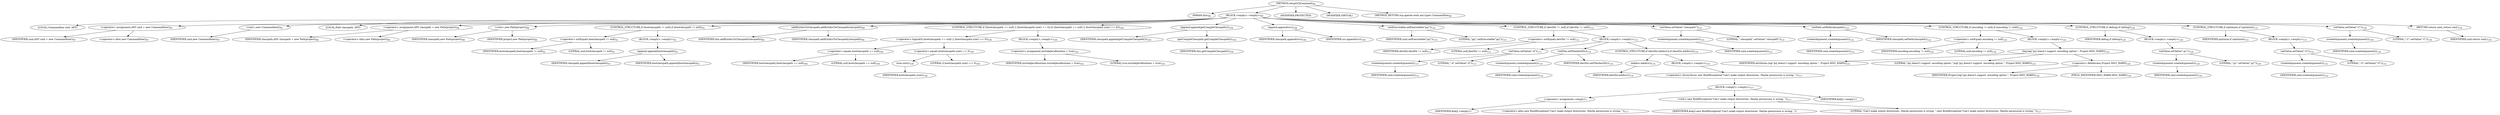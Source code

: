 digraph "setupGCJCommand" {  
"48" [label = <(METHOD,setupGCJCommand)<SUB>86</SUB>> ]
"12" [label = <(PARAM,this)<SUB>86</SUB>> ]
"49" [label = <(BLOCK,&lt;empty&gt;,&lt;empty&gt;)<SUB>86</SUB>> ]
"8" [label = <(LOCAL,Commandline cmd: ANY)> ]
"50" [label = <(&lt;operator&gt;.assignment,ANY cmd = new Commandline())<SUB>87</SUB>> ]
"51" [label = <(IDENTIFIER,cmd,ANY cmd = new Commandline())<SUB>87</SUB>> ]
"52" [label = <(&lt;operator&gt;.alloc,new Commandline())<SUB>87</SUB>> ]
"53" [label = <(&lt;init&gt;,new Commandline())<SUB>87</SUB>> ]
"7" [label = <(IDENTIFIER,cmd,new Commandline())<SUB>87</SUB>> ]
"10" [label = <(LOCAL,Path classpath: ANY)> ]
"54" [label = <(&lt;operator&gt;.assignment,ANY classpath = new Path(project))<SUB>88</SUB>> ]
"55" [label = <(IDENTIFIER,classpath,ANY classpath = new Path(project))<SUB>88</SUB>> ]
"56" [label = <(&lt;operator&gt;.alloc,new Path(project))<SUB>88</SUB>> ]
"57" [label = <(&lt;init&gt;,new Path(project))<SUB>88</SUB>> ]
"9" [label = <(IDENTIFIER,classpath,new Path(project))<SUB>88</SUB>> ]
"58" [label = <(IDENTIFIER,project,new Path(project))<SUB>88</SUB>> ]
"59" [label = <(CONTROL_STRUCTURE,if (bootclasspath != null),if (bootclasspath != null))<SUB>92</SUB>> ]
"60" [label = <(&lt;operator&gt;.notEquals,bootclasspath != null)<SUB>92</SUB>> ]
"61" [label = <(IDENTIFIER,bootclasspath,bootclasspath != null)<SUB>92</SUB>> ]
"62" [label = <(LITERAL,null,bootclasspath != null)<SUB>92</SUB>> ]
"63" [label = <(BLOCK,&lt;empty&gt;,&lt;empty&gt;)<SUB>92</SUB>> ]
"64" [label = <(append,append(bootclasspath))<SUB>93</SUB>> ]
"65" [label = <(IDENTIFIER,classpath,append(bootclasspath))<SUB>93</SUB>> ]
"66" [label = <(IDENTIFIER,bootclasspath,append(bootclasspath))<SUB>93</SUB>> ]
"67" [label = <(addExtdirsToClasspath,addExtdirsToClasspath(classpath))<SUB>98</SUB>> ]
"11" [label = <(IDENTIFIER,this,addExtdirsToClasspath(classpath))<SUB>98</SUB>> ]
"68" [label = <(IDENTIFIER,classpath,addExtdirsToClasspath(classpath))<SUB>98</SUB>> ]
"69" [label = <(CONTROL_STRUCTURE,if ((bootclasspath == null) || (bootclasspath.size() == 0)),if ((bootclasspath == null) || (bootclasspath.size() == 0)))<SUB>100</SUB>> ]
"70" [label = <(&lt;operator&gt;.logicalOr,(bootclasspath == null) || (bootclasspath.size() == 0))<SUB>100</SUB>> ]
"71" [label = <(&lt;operator&gt;.equals,bootclasspath == null)<SUB>100</SUB>> ]
"72" [label = <(IDENTIFIER,bootclasspath,bootclasspath == null)<SUB>100</SUB>> ]
"73" [label = <(LITERAL,null,bootclasspath == null)<SUB>100</SUB>> ]
"74" [label = <(&lt;operator&gt;.equals,bootclasspath.size() == 0)<SUB>100</SUB>> ]
"75" [label = <(size,size())<SUB>100</SUB>> ]
"76" [label = <(IDENTIFIER,bootclasspath,size())<SUB>100</SUB>> ]
"77" [label = <(LITERAL,0,bootclasspath.size() == 0)<SUB>100</SUB>> ]
"78" [label = <(BLOCK,&lt;empty&gt;,&lt;empty&gt;)<SUB>100</SUB>> ]
"79" [label = <(&lt;operator&gt;.assignment,includeJavaRuntime = true)<SUB>102</SUB>> ]
"80" [label = <(IDENTIFIER,includeJavaRuntime,includeJavaRuntime = true)<SUB>102</SUB>> ]
"81" [label = <(LITERAL,true,includeJavaRuntime = true)<SUB>102</SUB>> ]
"82" [label = <(append,append(getCompileClasspath()))<SUB>104</SUB>> ]
"83" [label = <(IDENTIFIER,classpath,append(getCompileClasspath()))<SUB>104</SUB>> ]
"84" [label = <(getCompileClasspath,getCompileClasspath())<SUB>104</SUB>> ]
"13" [label = <(IDENTIFIER,this,getCompileClasspath())<SUB>104</SUB>> ]
"85" [label = <(append,append(src))<SUB>108</SUB>> ]
"86" [label = <(IDENTIFIER,classpath,append(src))<SUB>108</SUB>> ]
"87" [label = <(IDENTIFIER,src,append(src))<SUB>108</SUB>> ]
"88" [label = <(setExecutable,setExecutable(&quot;gcj&quot;))<SUB>110</SUB>> ]
"89" [label = <(IDENTIFIER,cmd,setExecutable(&quot;gcj&quot;))<SUB>110</SUB>> ]
"90" [label = <(LITERAL,&quot;gcj&quot;,setExecutable(&quot;gcj&quot;))<SUB>110</SUB>> ]
"91" [label = <(CONTROL_STRUCTURE,if (destDir != null),if (destDir != null))<SUB>112</SUB>> ]
"92" [label = <(&lt;operator&gt;.notEquals,destDir != null)<SUB>112</SUB>> ]
"93" [label = <(IDENTIFIER,destDir,destDir != null)<SUB>112</SUB>> ]
"94" [label = <(LITERAL,null,destDir != null)<SUB>112</SUB>> ]
"95" [label = <(BLOCK,&lt;empty&gt;,&lt;empty&gt;)<SUB>112</SUB>> ]
"96" [label = <(setValue,setValue(&quot;-d&quot;))<SUB>113</SUB>> ]
"97" [label = <(createArgument,createArgument())<SUB>113</SUB>> ]
"98" [label = <(IDENTIFIER,cmd,createArgument())<SUB>113</SUB>> ]
"99" [label = <(LITERAL,&quot;-d&quot;,setValue(&quot;-d&quot;))<SUB>113</SUB>> ]
"100" [label = <(setFile,setFile(destDir))<SUB>114</SUB>> ]
"101" [label = <(createArgument,createArgument())<SUB>114</SUB>> ]
"102" [label = <(IDENTIFIER,cmd,createArgument())<SUB>114</SUB>> ]
"103" [label = <(IDENTIFIER,destDir,setFile(destDir))<SUB>114</SUB>> ]
"104" [label = <(CONTROL_STRUCTURE,if (destDir.mkdirs()),if (destDir.mkdirs()))<SUB>116</SUB>> ]
"105" [label = <(mkdirs,mkdirs())<SUB>116</SUB>> ]
"106" [label = <(IDENTIFIER,destDir,mkdirs())<SUB>116</SUB>> ]
"107" [label = <(BLOCK,&lt;empty&gt;,&lt;empty&gt;)<SUB>116</SUB>> ]
"108" [label = <(&lt;operator&gt;.throw,throw new BuildException(&quot;Can't make output directories. Maybe permission is wrong. &quot;);)<SUB>117</SUB>> ]
"109" [label = <(BLOCK,&lt;empty&gt;,&lt;empty&gt;)<SUB>117</SUB>> ]
"110" [label = <(&lt;operator&gt;.assignment,&lt;empty&gt;)> ]
"111" [label = <(IDENTIFIER,$obj2,&lt;empty&gt;)> ]
"112" [label = <(&lt;operator&gt;.alloc,new BuildException(&quot;Can't make output directories. Maybe permission is wrong. &quot;))<SUB>117</SUB>> ]
"113" [label = <(&lt;init&gt;,new BuildException(&quot;Can't make output directories. Maybe permission is wrong. &quot;))<SUB>117</SUB>> ]
"114" [label = <(IDENTIFIER,$obj2,new BuildException(&quot;Can't make output directories. Maybe permission is wrong. &quot;))> ]
"115" [label = <(LITERAL,&quot;Can't make output directories. Maybe permission is wrong. &quot;,new BuildException(&quot;Can't make output directories. Maybe permission is wrong. &quot;))<SUB>117</SUB>> ]
"116" [label = <(IDENTIFIER,$obj2,&lt;empty&gt;)> ]
"117" [label = <(setValue,setValue(&quot;-classpath&quot;))<SUB>121</SUB>> ]
"118" [label = <(createArgument,createArgument())<SUB>121</SUB>> ]
"119" [label = <(IDENTIFIER,cmd,createArgument())<SUB>121</SUB>> ]
"120" [label = <(LITERAL,&quot;-classpath&quot;,setValue(&quot;-classpath&quot;))<SUB>121</SUB>> ]
"121" [label = <(setPath,setPath(classpath))<SUB>122</SUB>> ]
"122" [label = <(createArgument,createArgument())<SUB>122</SUB>> ]
"123" [label = <(IDENTIFIER,cmd,createArgument())<SUB>122</SUB>> ]
"124" [label = <(IDENTIFIER,classpath,setPath(classpath))<SUB>122</SUB>> ]
"125" [label = <(CONTROL_STRUCTURE,if (encoding != null),if (encoding != null))<SUB>124</SUB>> ]
"126" [label = <(&lt;operator&gt;.notEquals,encoding != null)<SUB>124</SUB>> ]
"127" [label = <(IDENTIFIER,encoding,encoding != null)<SUB>124</SUB>> ]
"128" [label = <(LITERAL,null,encoding != null)<SUB>124</SUB>> ]
"129" [label = <(BLOCK,&lt;empty&gt;,&lt;empty&gt;)<SUB>124</SUB>> ]
"130" [label = <(log,log(&quot;gcj doesn't support -encoding option.&quot;, Project.MSG_WARN))<SUB>125</SUB>> ]
"131" [label = <(IDENTIFIER,attributes,log(&quot;gcj doesn't support -encoding option.&quot;, Project.MSG_WARN))<SUB>125</SUB>> ]
"132" [label = <(LITERAL,&quot;gcj doesn't support -encoding option.&quot;,log(&quot;gcj doesn't support -encoding option.&quot;, Project.MSG_WARN))<SUB>125</SUB>> ]
"133" [label = <(&lt;operator&gt;.fieldAccess,Project.MSG_WARN)<SUB>126</SUB>> ]
"134" [label = <(IDENTIFIER,Project,log(&quot;gcj doesn't support -encoding option.&quot;, Project.MSG_WARN))<SUB>126</SUB>> ]
"135" [label = <(FIELD_IDENTIFIER,MSG_WARN,MSG_WARN)<SUB>126</SUB>> ]
"136" [label = <(CONTROL_STRUCTURE,if (debug),if (debug))<SUB>128</SUB>> ]
"137" [label = <(IDENTIFIER,debug,if (debug))<SUB>128</SUB>> ]
"138" [label = <(BLOCK,&lt;empty&gt;,&lt;empty&gt;)<SUB>128</SUB>> ]
"139" [label = <(setValue,setValue(&quot;-g1&quot;))<SUB>129</SUB>> ]
"140" [label = <(createArgument,createArgument())<SUB>129</SUB>> ]
"141" [label = <(IDENTIFIER,cmd,createArgument())<SUB>129</SUB>> ]
"142" [label = <(LITERAL,&quot;-g1&quot;,setValue(&quot;-g1&quot;))<SUB>129</SUB>> ]
"143" [label = <(CONTROL_STRUCTURE,if (optimize),if (optimize))<SUB>131</SUB>> ]
"144" [label = <(IDENTIFIER,optimize,if (optimize))<SUB>131</SUB>> ]
"145" [label = <(BLOCK,&lt;empty&gt;,&lt;empty&gt;)<SUB>131</SUB>> ]
"146" [label = <(setValue,setValue(&quot;-O&quot;))<SUB>132</SUB>> ]
"147" [label = <(createArgument,createArgument())<SUB>132</SUB>> ]
"148" [label = <(IDENTIFIER,cmd,createArgument())<SUB>132</SUB>> ]
"149" [label = <(LITERAL,&quot;-O&quot;,setValue(&quot;-O&quot;))<SUB>132</SUB>> ]
"150" [label = <(setValue,setValue(&quot;-C&quot;))<SUB>138</SUB>> ]
"151" [label = <(createArgument,createArgument())<SUB>138</SUB>> ]
"152" [label = <(IDENTIFIER,cmd,createArgument())<SUB>138</SUB>> ]
"153" [label = <(LITERAL,&quot;-C&quot;,setValue(&quot;-C&quot;))<SUB>138</SUB>> ]
"154" [label = <(RETURN,return cmd;,return cmd;)<SUB>139</SUB>> ]
"155" [label = <(IDENTIFIER,cmd,return cmd;)<SUB>139</SUB>> ]
"156" [label = <(MODIFIER,PROTECTED)> ]
"157" [label = <(MODIFIER,VIRTUAL)> ]
"158" [label = <(METHOD_RETURN,org.apache.tools.ant.types.Commandline)<SUB>86</SUB>> ]
  "48" -> "12" 
  "48" -> "49" 
  "48" -> "156" 
  "48" -> "157" 
  "48" -> "158" 
  "49" -> "8" 
  "49" -> "50" 
  "49" -> "53" 
  "49" -> "10" 
  "49" -> "54" 
  "49" -> "57" 
  "49" -> "59" 
  "49" -> "67" 
  "49" -> "69" 
  "49" -> "82" 
  "49" -> "85" 
  "49" -> "88" 
  "49" -> "91" 
  "49" -> "117" 
  "49" -> "121" 
  "49" -> "125" 
  "49" -> "136" 
  "49" -> "143" 
  "49" -> "150" 
  "49" -> "154" 
  "50" -> "51" 
  "50" -> "52" 
  "53" -> "7" 
  "54" -> "55" 
  "54" -> "56" 
  "57" -> "9" 
  "57" -> "58" 
  "59" -> "60" 
  "59" -> "63" 
  "60" -> "61" 
  "60" -> "62" 
  "63" -> "64" 
  "64" -> "65" 
  "64" -> "66" 
  "67" -> "11" 
  "67" -> "68" 
  "69" -> "70" 
  "69" -> "78" 
  "70" -> "71" 
  "70" -> "74" 
  "71" -> "72" 
  "71" -> "73" 
  "74" -> "75" 
  "74" -> "77" 
  "75" -> "76" 
  "78" -> "79" 
  "79" -> "80" 
  "79" -> "81" 
  "82" -> "83" 
  "82" -> "84" 
  "84" -> "13" 
  "85" -> "86" 
  "85" -> "87" 
  "88" -> "89" 
  "88" -> "90" 
  "91" -> "92" 
  "91" -> "95" 
  "92" -> "93" 
  "92" -> "94" 
  "95" -> "96" 
  "95" -> "100" 
  "95" -> "104" 
  "96" -> "97" 
  "96" -> "99" 
  "97" -> "98" 
  "100" -> "101" 
  "100" -> "103" 
  "101" -> "102" 
  "104" -> "105" 
  "104" -> "107" 
  "105" -> "106" 
  "107" -> "108" 
  "108" -> "109" 
  "109" -> "110" 
  "109" -> "113" 
  "109" -> "116" 
  "110" -> "111" 
  "110" -> "112" 
  "113" -> "114" 
  "113" -> "115" 
  "117" -> "118" 
  "117" -> "120" 
  "118" -> "119" 
  "121" -> "122" 
  "121" -> "124" 
  "122" -> "123" 
  "125" -> "126" 
  "125" -> "129" 
  "126" -> "127" 
  "126" -> "128" 
  "129" -> "130" 
  "130" -> "131" 
  "130" -> "132" 
  "130" -> "133" 
  "133" -> "134" 
  "133" -> "135" 
  "136" -> "137" 
  "136" -> "138" 
  "138" -> "139" 
  "139" -> "140" 
  "139" -> "142" 
  "140" -> "141" 
  "143" -> "144" 
  "143" -> "145" 
  "145" -> "146" 
  "146" -> "147" 
  "146" -> "149" 
  "147" -> "148" 
  "150" -> "151" 
  "150" -> "153" 
  "151" -> "152" 
  "154" -> "155" 
}
